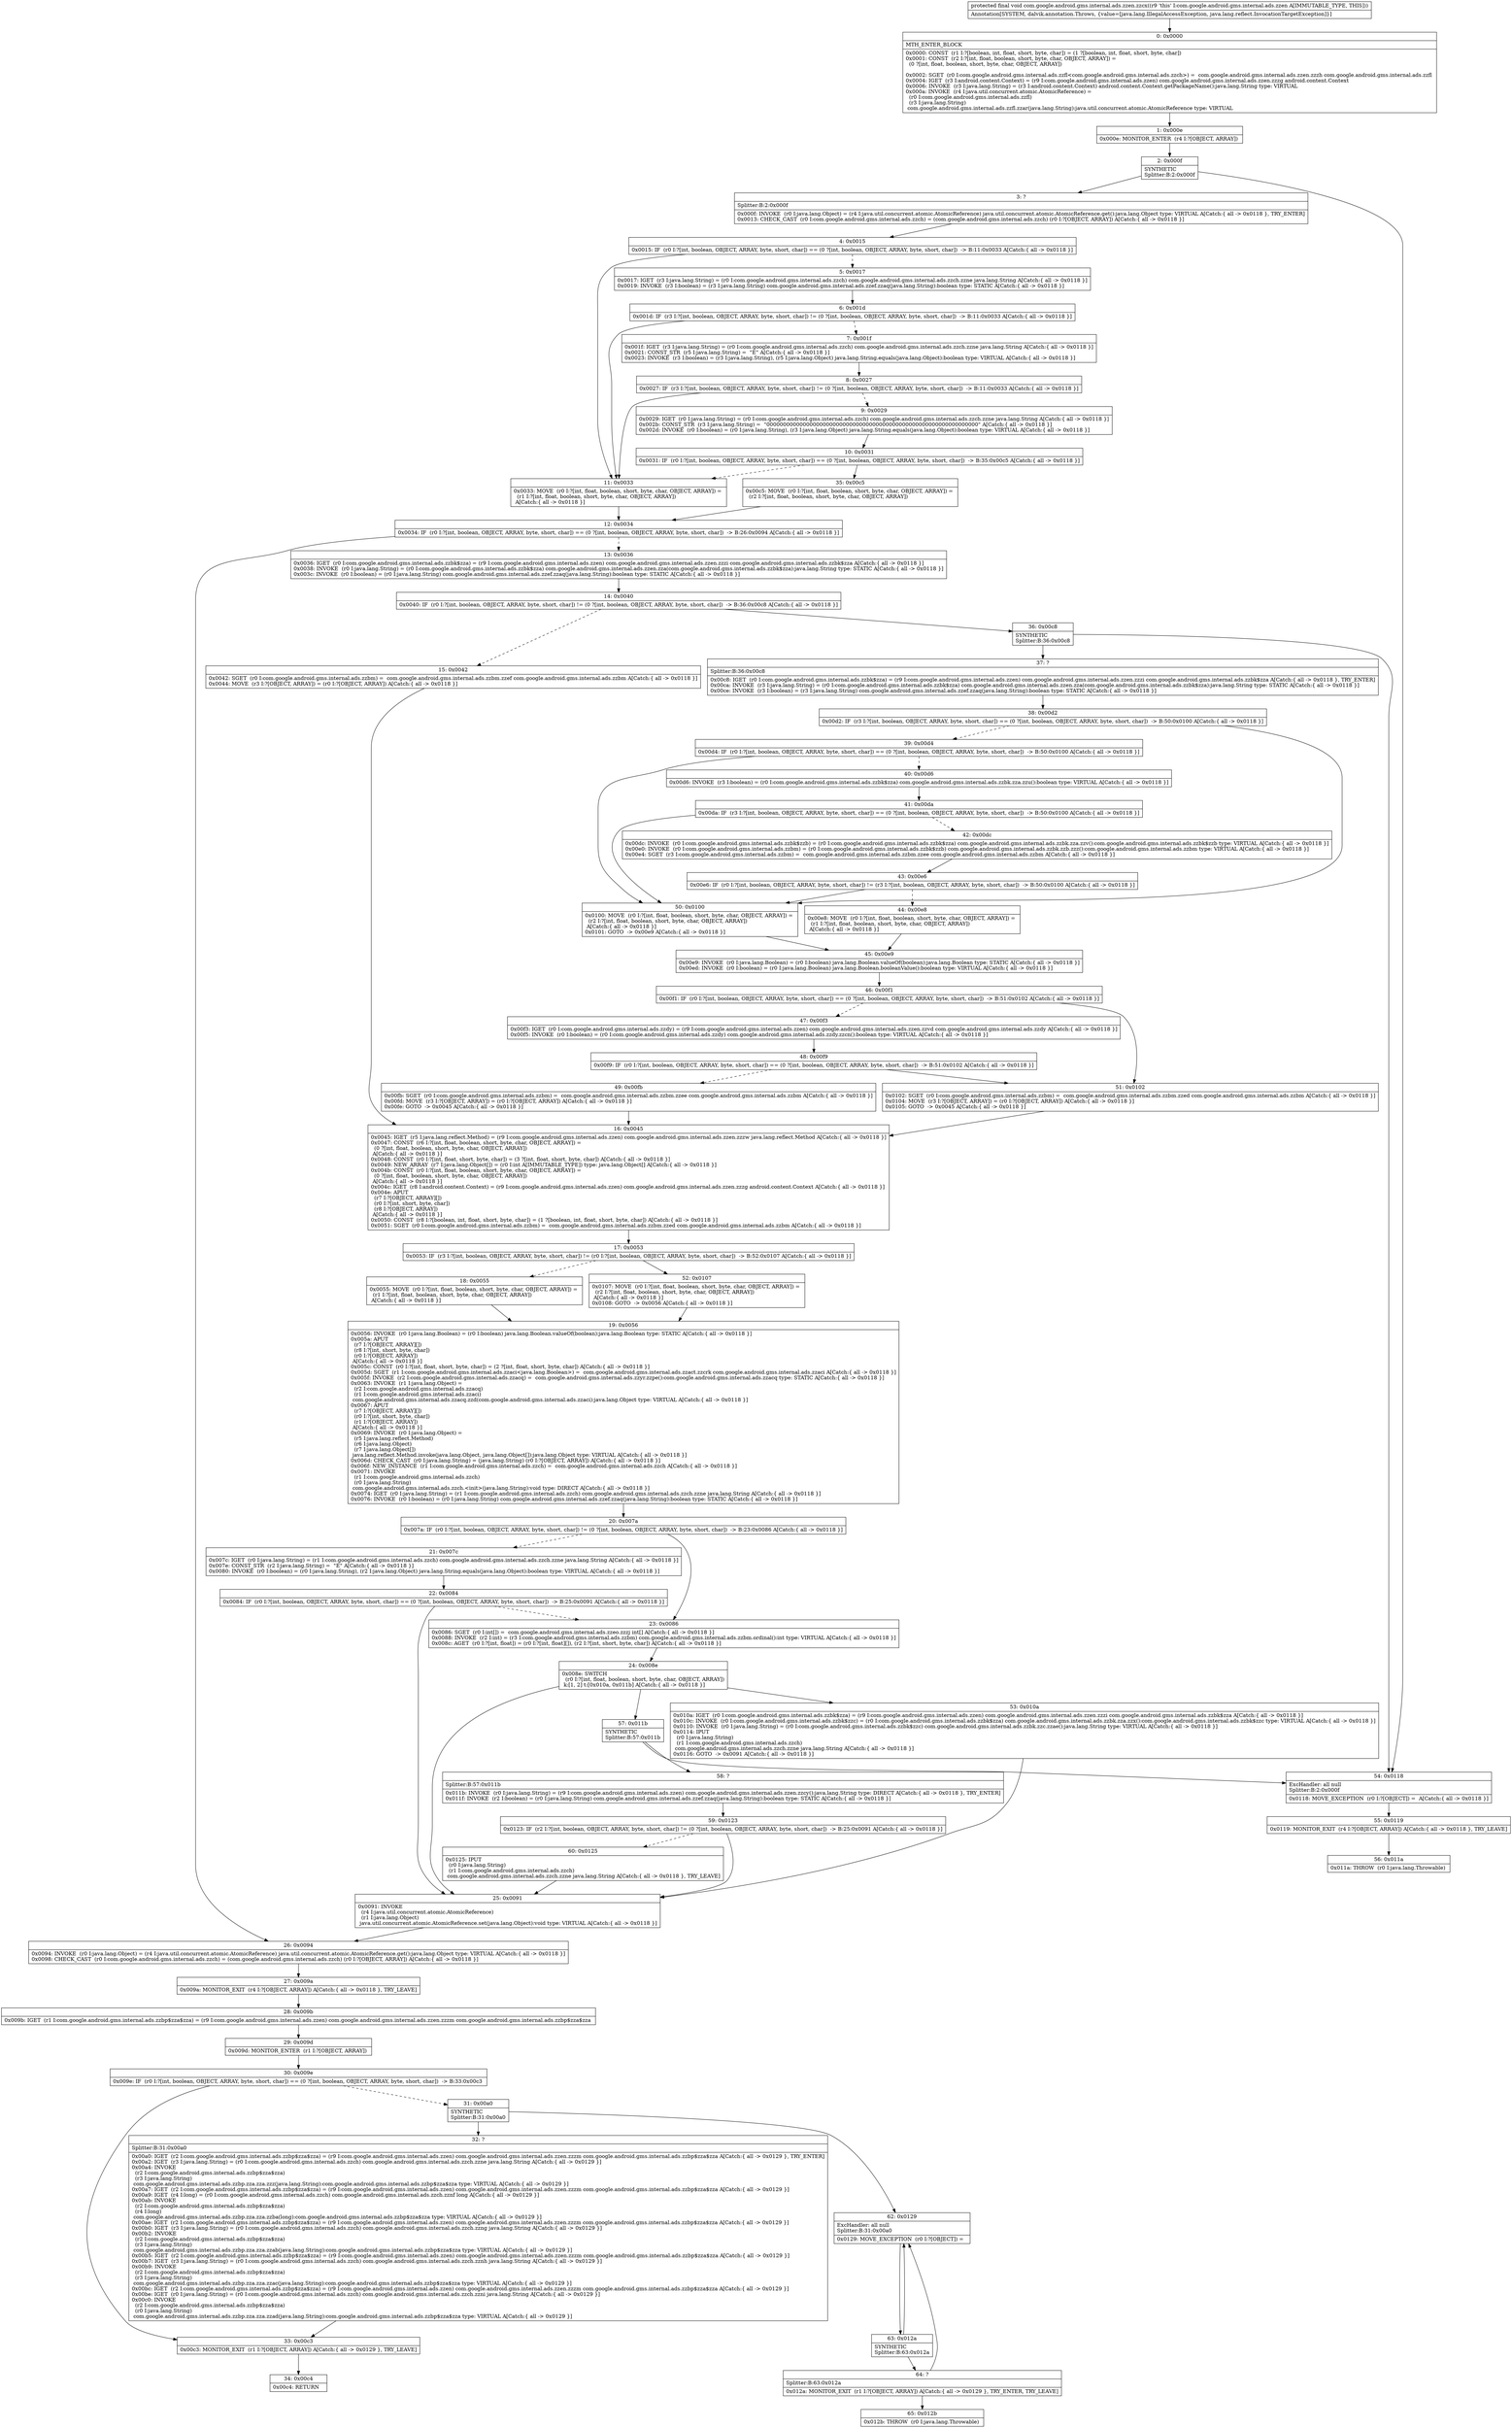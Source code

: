 digraph "CFG forcom.google.android.gms.internal.ads.zzen.zzcx()V" {
Node_0 [shape=record,label="{0\:\ 0x0000|MTH_ENTER_BLOCK\l|0x0000: CONST  (r1 I:?[boolean, int, float, short, byte, char]) = (1 ?[boolean, int, float, short, byte, char]) \l0x0001: CONST  (r2 I:?[int, float, boolean, short, byte, char, OBJECT, ARRAY]) = \l  (0 ?[int, float, boolean, short, byte, char, OBJECT, ARRAY])\l \l0x0002: SGET  (r0 I:com.google.android.gms.internal.ads.zzfl\<com.google.android.gms.internal.ads.zzch\>) =  com.google.android.gms.internal.ads.zzen.zzzh com.google.android.gms.internal.ads.zzfl \l0x0004: IGET  (r3 I:android.content.Context) = (r9 I:com.google.android.gms.internal.ads.zzen) com.google.android.gms.internal.ads.zzen.zzzg android.content.Context \l0x0006: INVOKE  (r3 I:java.lang.String) = (r3 I:android.content.Context) android.content.Context.getPackageName():java.lang.String type: VIRTUAL \l0x000a: INVOKE  (r4 I:java.util.concurrent.atomic.AtomicReference) = \l  (r0 I:com.google.android.gms.internal.ads.zzfl)\l  (r3 I:java.lang.String)\l com.google.android.gms.internal.ads.zzfl.zzar(java.lang.String):java.util.concurrent.atomic.AtomicReference type: VIRTUAL \l}"];
Node_1 [shape=record,label="{1\:\ 0x000e|0x000e: MONITOR_ENTER  (r4 I:?[OBJECT, ARRAY]) \l}"];
Node_2 [shape=record,label="{2\:\ 0x000f|SYNTHETIC\lSplitter:B:2:0x000f\l}"];
Node_3 [shape=record,label="{3\:\ ?|Splitter:B:2:0x000f\l|0x000f: INVOKE  (r0 I:java.lang.Object) = (r4 I:java.util.concurrent.atomic.AtomicReference) java.util.concurrent.atomic.AtomicReference.get():java.lang.Object type: VIRTUAL A[Catch:\{ all \-\> 0x0118 \}, TRY_ENTER]\l0x0013: CHECK_CAST  (r0 I:com.google.android.gms.internal.ads.zzch) = (com.google.android.gms.internal.ads.zzch) (r0 I:?[OBJECT, ARRAY]) A[Catch:\{ all \-\> 0x0118 \}]\l}"];
Node_4 [shape=record,label="{4\:\ 0x0015|0x0015: IF  (r0 I:?[int, boolean, OBJECT, ARRAY, byte, short, char]) == (0 ?[int, boolean, OBJECT, ARRAY, byte, short, char])  \-\> B:11:0x0033 A[Catch:\{ all \-\> 0x0118 \}]\l}"];
Node_5 [shape=record,label="{5\:\ 0x0017|0x0017: IGET  (r3 I:java.lang.String) = (r0 I:com.google.android.gms.internal.ads.zzch) com.google.android.gms.internal.ads.zzch.zzne java.lang.String A[Catch:\{ all \-\> 0x0118 \}]\l0x0019: INVOKE  (r3 I:boolean) = (r3 I:java.lang.String) com.google.android.gms.internal.ads.zzef.zzaq(java.lang.String):boolean type: STATIC A[Catch:\{ all \-\> 0x0118 \}]\l}"];
Node_6 [shape=record,label="{6\:\ 0x001d|0x001d: IF  (r3 I:?[int, boolean, OBJECT, ARRAY, byte, short, char]) != (0 ?[int, boolean, OBJECT, ARRAY, byte, short, char])  \-\> B:11:0x0033 A[Catch:\{ all \-\> 0x0118 \}]\l}"];
Node_7 [shape=record,label="{7\:\ 0x001f|0x001f: IGET  (r3 I:java.lang.String) = (r0 I:com.google.android.gms.internal.ads.zzch) com.google.android.gms.internal.ads.zzch.zzne java.lang.String A[Catch:\{ all \-\> 0x0118 \}]\l0x0021: CONST_STR  (r5 I:java.lang.String) =  \"E\" A[Catch:\{ all \-\> 0x0118 \}]\l0x0023: INVOKE  (r3 I:boolean) = (r3 I:java.lang.String), (r5 I:java.lang.Object) java.lang.String.equals(java.lang.Object):boolean type: VIRTUAL A[Catch:\{ all \-\> 0x0118 \}]\l}"];
Node_8 [shape=record,label="{8\:\ 0x0027|0x0027: IF  (r3 I:?[int, boolean, OBJECT, ARRAY, byte, short, char]) != (0 ?[int, boolean, OBJECT, ARRAY, byte, short, char])  \-\> B:11:0x0033 A[Catch:\{ all \-\> 0x0118 \}]\l}"];
Node_9 [shape=record,label="{9\:\ 0x0029|0x0029: IGET  (r0 I:java.lang.String) = (r0 I:com.google.android.gms.internal.ads.zzch) com.google.android.gms.internal.ads.zzch.zzne java.lang.String A[Catch:\{ all \-\> 0x0118 \}]\l0x002b: CONST_STR  (r3 I:java.lang.String) =  \"0000000000000000000000000000000000000000000000000000000000000000\" A[Catch:\{ all \-\> 0x0118 \}]\l0x002d: INVOKE  (r0 I:boolean) = (r0 I:java.lang.String), (r3 I:java.lang.Object) java.lang.String.equals(java.lang.Object):boolean type: VIRTUAL A[Catch:\{ all \-\> 0x0118 \}]\l}"];
Node_10 [shape=record,label="{10\:\ 0x0031|0x0031: IF  (r0 I:?[int, boolean, OBJECT, ARRAY, byte, short, char]) == (0 ?[int, boolean, OBJECT, ARRAY, byte, short, char])  \-\> B:35:0x00c5 A[Catch:\{ all \-\> 0x0118 \}]\l}"];
Node_11 [shape=record,label="{11\:\ 0x0033|0x0033: MOVE  (r0 I:?[int, float, boolean, short, byte, char, OBJECT, ARRAY]) = \l  (r1 I:?[int, float, boolean, short, byte, char, OBJECT, ARRAY])\l A[Catch:\{ all \-\> 0x0118 \}]\l}"];
Node_12 [shape=record,label="{12\:\ 0x0034|0x0034: IF  (r0 I:?[int, boolean, OBJECT, ARRAY, byte, short, char]) == (0 ?[int, boolean, OBJECT, ARRAY, byte, short, char])  \-\> B:26:0x0094 A[Catch:\{ all \-\> 0x0118 \}]\l}"];
Node_13 [shape=record,label="{13\:\ 0x0036|0x0036: IGET  (r0 I:com.google.android.gms.internal.ads.zzbk$zza) = (r9 I:com.google.android.gms.internal.ads.zzen) com.google.android.gms.internal.ads.zzen.zzzi com.google.android.gms.internal.ads.zzbk$zza A[Catch:\{ all \-\> 0x0118 \}]\l0x0038: INVOKE  (r0 I:java.lang.String) = (r0 I:com.google.android.gms.internal.ads.zzbk$zza) com.google.android.gms.internal.ads.zzen.zza(com.google.android.gms.internal.ads.zzbk$zza):java.lang.String type: STATIC A[Catch:\{ all \-\> 0x0118 \}]\l0x003c: INVOKE  (r0 I:boolean) = (r0 I:java.lang.String) com.google.android.gms.internal.ads.zzef.zzaq(java.lang.String):boolean type: STATIC A[Catch:\{ all \-\> 0x0118 \}]\l}"];
Node_14 [shape=record,label="{14\:\ 0x0040|0x0040: IF  (r0 I:?[int, boolean, OBJECT, ARRAY, byte, short, char]) != (0 ?[int, boolean, OBJECT, ARRAY, byte, short, char])  \-\> B:36:0x00c8 A[Catch:\{ all \-\> 0x0118 \}]\l}"];
Node_15 [shape=record,label="{15\:\ 0x0042|0x0042: SGET  (r0 I:com.google.android.gms.internal.ads.zzbm) =  com.google.android.gms.internal.ads.zzbm.zzef com.google.android.gms.internal.ads.zzbm A[Catch:\{ all \-\> 0x0118 \}]\l0x0044: MOVE  (r3 I:?[OBJECT, ARRAY]) = (r0 I:?[OBJECT, ARRAY]) A[Catch:\{ all \-\> 0x0118 \}]\l}"];
Node_16 [shape=record,label="{16\:\ 0x0045|0x0045: IGET  (r5 I:java.lang.reflect.Method) = (r9 I:com.google.android.gms.internal.ads.zzen) com.google.android.gms.internal.ads.zzen.zzzw java.lang.reflect.Method A[Catch:\{ all \-\> 0x0118 \}]\l0x0047: CONST  (r6 I:?[int, float, boolean, short, byte, char, OBJECT, ARRAY]) = \l  (0 ?[int, float, boolean, short, byte, char, OBJECT, ARRAY])\l A[Catch:\{ all \-\> 0x0118 \}]\l0x0048: CONST  (r0 I:?[int, float, short, byte, char]) = (3 ?[int, float, short, byte, char]) A[Catch:\{ all \-\> 0x0118 \}]\l0x0049: NEW_ARRAY  (r7 I:java.lang.Object[]) = (r0 I:int A[IMMUTABLE_TYPE]) type: java.lang.Object[] A[Catch:\{ all \-\> 0x0118 \}]\l0x004b: CONST  (r0 I:?[int, float, boolean, short, byte, char, OBJECT, ARRAY]) = \l  (0 ?[int, float, boolean, short, byte, char, OBJECT, ARRAY])\l A[Catch:\{ all \-\> 0x0118 \}]\l0x004c: IGET  (r8 I:android.content.Context) = (r9 I:com.google.android.gms.internal.ads.zzen) com.google.android.gms.internal.ads.zzen.zzzg android.content.Context A[Catch:\{ all \-\> 0x0118 \}]\l0x004e: APUT  \l  (r7 I:?[OBJECT, ARRAY][])\l  (r0 I:?[int, short, byte, char])\l  (r8 I:?[OBJECT, ARRAY])\l A[Catch:\{ all \-\> 0x0118 \}]\l0x0050: CONST  (r8 I:?[boolean, int, float, short, byte, char]) = (1 ?[boolean, int, float, short, byte, char]) A[Catch:\{ all \-\> 0x0118 \}]\l0x0051: SGET  (r0 I:com.google.android.gms.internal.ads.zzbm) =  com.google.android.gms.internal.ads.zzbm.zzed com.google.android.gms.internal.ads.zzbm A[Catch:\{ all \-\> 0x0118 \}]\l}"];
Node_17 [shape=record,label="{17\:\ 0x0053|0x0053: IF  (r3 I:?[int, boolean, OBJECT, ARRAY, byte, short, char]) != (r0 I:?[int, boolean, OBJECT, ARRAY, byte, short, char])  \-\> B:52:0x0107 A[Catch:\{ all \-\> 0x0118 \}]\l}"];
Node_18 [shape=record,label="{18\:\ 0x0055|0x0055: MOVE  (r0 I:?[int, float, boolean, short, byte, char, OBJECT, ARRAY]) = \l  (r1 I:?[int, float, boolean, short, byte, char, OBJECT, ARRAY])\l A[Catch:\{ all \-\> 0x0118 \}]\l}"];
Node_19 [shape=record,label="{19\:\ 0x0056|0x0056: INVOKE  (r0 I:java.lang.Boolean) = (r0 I:boolean) java.lang.Boolean.valueOf(boolean):java.lang.Boolean type: STATIC A[Catch:\{ all \-\> 0x0118 \}]\l0x005a: APUT  \l  (r7 I:?[OBJECT, ARRAY][])\l  (r8 I:?[int, short, byte, char])\l  (r0 I:?[OBJECT, ARRAY])\l A[Catch:\{ all \-\> 0x0118 \}]\l0x005c: CONST  (r0 I:?[int, float, short, byte, char]) = (2 ?[int, float, short, byte, char]) A[Catch:\{ all \-\> 0x0118 \}]\l0x005d: SGET  (r1 I:com.google.android.gms.internal.ads.zzaci\<java.lang.Boolean\>) =  com.google.android.gms.internal.ads.zzact.zzcrk com.google.android.gms.internal.ads.zzaci A[Catch:\{ all \-\> 0x0118 \}]\l0x005f: INVOKE  (r2 I:com.google.android.gms.internal.ads.zzacq) =  com.google.android.gms.internal.ads.zzyr.zzpe():com.google.android.gms.internal.ads.zzacq type: STATIC A[Catch:\{ all \-\> 0x0118 \}]\l0x0063: INVOKE  (r1 I:java.lang.Object) = \l  (r2 I:com.google.android.gms.internal.ads.zzacq)\l  (r1 I:com.google.android.gms.internal.ads.zzaci)\l com.google.android.gms.internal.ads.zzacq.zzd(com.google.android.gms.internal.ads.zzaci):java.lang.Object type: VIRTUAL A[Catch:\{ all \-\> 0x0118 \}]\l0x0067: APUT  \l  (r7 I:?[OBJECT, ARRAY][])\l  (r0 I:?[int, short, byte, char])\l  (r1 I:?[OBJECT, ARRAY])\l A[Catch:\{ all \-\> 0x0118 \}]\l0x0069: INVOKE  (r0 I:java.lang.Object) = \l  (r5 I:java.lang.reflect.Method)\l  (r6 I:java.lang.Object)\l  (r7 I:java.lang.Object[])\l java.lang.reflect.Method.invoke(java.lang.Object, java.lang.Object[]):java.lang.Object type: VIRTUAL A[Catch:\{ all \-\> 0x0118 \}]\l0x006d: CHECK_CAST  (r0 I:java.lang.String) = (java.lang.String) (r0 I:?[OBJECT, ARRAY]) A[Catch:\{ all \-\> 0x0118 \}]\l0x006f: NEW_INSTANCE  (r1 I:com.google.android.gms.internal.ads.zzch) =  com.google.android.gms.internal.ads.zzch A[Catch:\{ all \-\> 0x0118 \}]\l0x0071: INVOKE  \l  (r1 I:com.google.android.gms.internal.ads.zzch)\l  (r0 I:java.lang.String)\l com.google.android.gms.internal.ads.zzch.\<init\>(java.lang.String):void type: DIRECT A[Catch:\{ all \-\> 0x0118 \}]\l0x0074: IGET  (r0 I:java.lang.String) = (r1 I:com.google.android.gms.internal.ads.zzch) com.google.android.gms.internal.ads.zzch.zzne java.lang.String A[Catch:\{ all \-\> 0x0118 \}]\l0x0076: INVOKE  (r0 I:boolean) = (r0 I:java.lang.String) com.google.android.gms.internal.ads.zzef.zzaq(java.lang.String):boolean type: STATIC A[Catch:\{ all \-\> 0x0118 \}]\l}"];
Node_20 [shape=record,label="{20\:\ 0x007a|0x007a: IF  (r0 I:?[int, boolean, OBJECT, ARRAY, byte, short, char]) != (0 ?[int, boolean, OBJECT, ARRAY, byte, short, char])  \-\> B:23:0x0086 A[Catch:\{ all \-\> 0x0118 \}]\l}"];
Node_21 [shape=record,label="{21\:\ 0x007c|0x007c: IGET  (r0 I:java.lang.String) = (r1 I:com.google.android.gms.internal.ads.zzch) com.google.android.gms.internal.ads.zzch.zzne java.lang.String A[Catch:\{ all \-\> 0x0118 \}]\l0x007e: CONST_STR  (r2 I:java.lang.String) =  \"E\" A[Catch:\{ all \-\> 0x0118 \}]\l0x0080: INVOKE  (r0 I:boolean) = (r0 I:java.lang.String), (r2 I:java.lang.Object) java.lang.String.equals(java.lang.Object):boolean type: VIRTUAL A[Catch:\{ all \-\> 0x0118 \}]\l}"];
Node_22 [shape=record,label="{22\:\ 0x0084|0x0084: IF  (r0 I:?[int, boolean, OBJECT, ARRAY, byte, short, char]) == (0 ?[int, boolean, OBJECT, ARRAY, byte, short, char])  \-\> B:25:0x0091 A[Catch:\{ all \-\> 0x0118 \}]\l}"];
Node_23 [shape=record,label="{23\:\ 0x0086|0x0086: SGET  (r0 I:int[]) =  com.google.android.gms.internal.ads.zzeo.zzzj int[] A[Catch:\{ all \-\> 0x0118 \}]\l0x0088: INVOKE  (r2 I:int) = (r3 I:com.google.android.gms.internal.ads.zzbm) com.google.android.gms.internal.ads.zzbm.ordinal():int type: VIRTUAL A[Catch:\{ all \-\> 0x0118 \}]\l0x008c: AGET  (r0 I:?[int, float]) = (r0 I:?[int, float][]), (r2 I:?[int, short, byte, char]) A[Catch:\{ all \-\> 0x0118 \}]\l}"];
Node_24 [shape=record,label="{24\:\ 0x008e|0x008e: SWITCH  \l  (r0 I:?[int, float, boolean, short, byte, char, OBJECT, ARRAY])\l k:[1, 2] t:[0x010a, 0x011b] A[Catch:\{ all \-\> 0x0118 \}]\l}"];
Node_25 [shape=record,label="{25\:\ 0x0091|0x0091: INVOKE  \l  (r4 I:java.util.concurrent.atomic.AtomicReference)\l  (r1 I:java.lang.Object)\l java.util.concurrent.atomic.AtomicReference.set(java.lang.Object):void type: VIRTUAL A[Catch:\{ all \-\> 0x0118 \}]\l}"];
Node_26 [shape=record,label="{26\:\ 0x0094|0x0094: INVOKE  (r0 I:java.lang.Object) = (r4 I:java.util.concurrent.atomic.AtomicReference) java.util.concurrent.atomic.AtomicReference.get():java.lang.Object type: VIRTUAL A[Catch:\{ all \-\> 0x0118 \}]\l0x0098: CHECK_CAST  (r0 I:com.google.android.gms.internal.ads.zzch) = (com.google.android.gms.internal.ads.zzch) (r0 I:?[OBJECT, ARRAY]) A[Catch:\{ all \-\> 0x0118 \}]\l}"];
Node_27 [shape=record,label="{27\:\ 0x009a|0x009a: MONITOR_EXIT  (r4 I:?[OBJECT, ARRAY]) A[Catch:\{ all \-\> 0x0118 \}, TRY_LEAVE]\l}"];
Node_28 [shape=record,label="{28\:\ 0x009b|0x009b: IGET  (r1 I:com.google.android.gms.internal.ads.zzbp$zza$zza) = (r9 I:com.google.android.gms.internal.ads.zzen) com.google.android.gms.internal.ads.zzen.zzzm com.google.android.gms.internal.ads.zzbp$zza$zza \l}"];
Node_29 [shape=record,label="{29\:\ 0x009d|0x009d: MONITOR_ENTER  (r1 I:?[OBJECT, ARRAY]) \l}"];
Node_30 [shape=record,label="{30\:\ 0x009e|0x009e: IF  (r0 I:?[int, boolean, OBJECT, ARRAY, byte, short, char]) == (0 ?[int, boolean, OBJECT, ARRAY, byte, short, char])  \-\> B:33:0x00c3 \l}"];
Node_31 [shape=record,label="{31\:\ 0x00a0|SYNTHETIC\lSplitter:B:31:0x00a0\l}"];
Node_32 [shape=record,label="{32\:\ ?|Splitter:B:31:0x00a0\l|0x00a0: IGET  (r2 I:com.google.android.gms.internal.ads.zzbp$zza$zza) = (r9 I:com.google.android.gms.internal.ads.zzen) com.google.android.gms.internal.ads.zzen.zzzm com.google.android.gms.internal.ads.zzbp$zza$zza A[Catch:\{ all \-\> 0x0129 \}, TRY_ENTER]\l0x00a2: IGET  (r3 I:java.lang.String) = (r0 I:com.google.android.gms.internal.ads.zzch) com.google.android.gms.internal.ads.zzch.zzne java.lang.String A[Catch:\{ all \-\> 0x0129 \}]\l0x00a4: INVOKE  \l  (r2 I:com.google.android.gms.internal.ads.zzbp$zza$zza)\l  (r3 I:java.lang.String)\l com.google.android.gms.internal.ads.zzbp.zza.zza.zzz(java.lang.String):com.google.android.gms.internal.ads.zzbp$zza$zza type: VIRTUAL A[Catch:\{ all \-\> 0x0129 \}]\l0x00a7: IGET  (r2 I:com.google.android.gms.internal.ads.zzbp$zza$zza) = (r9 I:com.google.android.gms.internal.ads.zzen) com.google.android.gms.internal.ads.zzen.zzzm com.google.android.gms.internal.ads.zzbp$zza$zza A[Catch:\{ all \-\> 0x0129 \}]\l0x00a9: IGET  (r4 I:long) = (r0 I:com.google.android.gms.internal.ads.zzch) com.google.android.gms.internal.ads.zzch.zznf long A[Catch:\{ all \-\> 0x0129 \}]\l0x00ab: INVOKE  \l  (r2 I:com.google.android.gms.internal.ads.zzbp$zza$zza)\l  (r4 I:long)\l com.google.android.gms.internal.ads.zzbp.zza.zza.zzba(long):com.google.android.gms.internal.ads.zzbp$zza$zza type: VIRTUAL A[Catch:\{ all \-\> 0x0129 \}]\l0x00ae: IGET  (r2 I:com.google.android.gms.internal.ads.zzbp$zza$zza) = (r9 I:com.google.android.gms.internal.ads.zzen) com.google.android.gms.internal.ads.zzen.zzzm com.google.android.gms.internal.ads.zzbp$zza$zza A[Catch:\{ all \-\> 0x0129 \}]\l0x00b0: IGET  (r3 I:java.lang.String) = (r0 I:com.google.android.gms.internal.ads.zzch) com.google.android.gms.internal.ads.zzch.zzng java.lang.String A[Catch:\{ all \-\> 0x0129 \}]\l0x00b2: INVOKE  \l  (r2 I:com.google.android.gms.internal.ads.zzbp$zza$zza)\l  (r3 I:java.lang.String)\l com.google.android.gms.internal.ads.zzbp.zza.zza.zzab(java.lang.String):com.google.android.gms.internal.ads.zzbp$zza$zza type: VIRTUAL A[Catch:\{ all \-\> 0x0129 \}]\l0x00b5: IGET  (r2 I:com.google.android.gms.internal.ads.zzbp$zza$zza) = (r9 I:com.google.android.gms.internal.ads.zzen) com.google.android.gms.internal.ads.zzen.zzzm com.google.android.gms.internal.ads.zzbp$zza$zza A[Catch:\{ all \-\> 0x0129 \}]\l0x00b7: IGET  (r3 I:java.lang.String) = (r0 I:com.google.android.gms.internal.ads.zzch) com.google.android.gms.internal.ads.zzch.zznh java.lang.String A[Catch:\{ all \-\> 0x0129 \}]\l0x00b9: INVOKE  \l  (r2 I:com.google.android.gms.internal.ads.zzbp$zza$zza)\l  (r3 I:java.lang.String)\l com.google.android.gms.internal.ads.zzbp.zza.zza.zzac(java.lang.String):com.google.android.gms.internal.ads.zzbp$zza$zza type: VIRTUAL A[Catch:\{ all \-\> 0x0129 \}]\l0x00bc: IGET  (r2 I:com.google.android.gms.internal.ads.zzbp$zza$zza) = (r9 I:com.google.android.gms.internal.ads.zzen) com.google.android.gms.internal.ads.zzen.zzzm com.google.android.gms.internal.ads.zzbp$zza$zza A[Catch:\{ all \-\> 0x0129 \}]\l0x00be: IGET  (r0 I:java.lang.String) = (r0 I:com.google.android.gms.internal.ads.zzch) com.google.android.gms.internal.ads.zzch.zzni java.lang.String A[Catch:\{ all \-\> 0x0129 \}]\l0x00c0: INVOKE  \l  (r2 I:com.google.android.gms.internal.ads.zzbp$zza$zza)\l  (r0 I:java.lang.String)\l com.google.android.gms.internal.ads.zzbp.zza.zza.zzad(java.lang.String):com.google.android.gms.internal.ads.zzbp$zza$zza type: VIRTUAL A[Catch:\{ all \-\> 0x0129 \}]\l}"];
Node_33 [shape=record,label="{33\:\ 0x00c3|0x00c3: MONITOR_EXIT  (r1 I:?[OBJECT, ARRAY]) A[Catch:\{ all \-\> 0x0129 \}, TRY_LEAVE]\l}"];
Node_34 [shape=record,label="{34\:\ 0x00c4|0x00c4: RETURN   \l}"];
Node_35 [shape=record,label="{35\:\ 0x00c5|0x00c5: MOVE  (r0 I:?[int, float, boolean, short, byte, char, OBJECT, ARRAY]) = \l  (r2 I:?[int, float, boolean, short, byte, char, OBJECT, ARRAY])\l \l}"];
Node_36 [shape=record,label="{36\:\ 0x00c8|SYNTHETIC\lSplitter:B:36:0x00c8\l}"];
Node_37 [shape=record,label="{37\:\ ?|Splitter:B:36:0x00c8\l|0x00c8: IGET  (r0 I:com.google.android.gms.internal.ads.zzbk$zza) = (r9 I:com.google.android.gms.internal.ads.zzen) com.google.android.gms.internal.ads.zzen.zzzi com.google.android.gms.internal.ads.zzbk$zza A[Catch:\{ all \-\> 0x0118 \}, TRY_ENTER]\l0x00ca: INVOKE  (r3 I:java.lang.String) = (r0 I:com.google.android.gms.internal.ads.zzbk$zza) com.google.android.gms.internal.ads.zzen.zza(com.google.android.gms.internal.ads.zzbk$zza):java.lang.String type: STATIC A[Catch:\{ all \-\> 0x0118 \}]\l0x00ce: INVOKE  (r3 I:boolean) = (r3 I:java.lang.String) com.google.android.gms.internal.ads.zzef.zzaq(java.lang.String):boolean type: STATIC A[Catch:\{ all \-\> 0x0118 \}]\l}"];
Node_38 [shape=record,label="{38\:\ 0x00d2|0x00d2: IF  (r3 I:?[int, boolean, OBJECT, ARRAY, byte, short, char]) == (0 ?[int, boolean, OBJECT, ARRAY, byte, short, char])  \-\> B:50:0x0100 A[Catch:\{ all \-\> 0x0118 \}]\l}"];
Node_39 [shape=record,label="{39\:\ 0x00d4|0x00d4: IF  (r0 I:?[int, boolean, OBJECT, ARRAY, byte, short, char]) == (0 ?[int, boolean, OBJECT, ARRAY, byte, short, char])  \-\> B:50:0x0100 A[Catch:\{ all \-\> 0x0118 \}]\l}"];
Node_40 [shape=record,label="{40\:\ 0x00d6|0x00d6: INVOKE  (r3 I:boolean) = (r0 I:com.google.android.gms.internal.ads.zzbk$zza) com.google.android.gms.internal.ads.zzbk.zza.zzu():boolean type: VIRTUAL A[Catch:\{ all \-\> 0x0118 \}]\l}"];
Node_41 [shape=record,label="{41\:\ 0x00da|0x00da: IF  (r3 I:?[int, boolean, OBJECT, ARRAY, byte, short, char]) == (0 ?[int, boolean, OBJECT, ARRAY, byte, short, char])  \-\> B:50:0x0100 A[Catch:\{ all \-\> 0x0118 \}]\l}"];
Node_42 [shape=record,label="{42\:\ 0x00dc|0x00dc: INVOKE  (r0 I:com.google.android.gms.internal.ads.zzbk$zzb) = (r0 I:com.google.android.gms.internal.ads.zzbk$zza) com.google.android.gms.internal.ads.zzbk.zza.zzv():com.google.android.gms.internal.ads.zzbk$zzb type: VIRTUAL A[Catch:\{ all \-\> 0x0118 \}]\l0x00e0: INVOKE  (r0 I:com.google.android.gms.internal.ads.zzbm) = (r0 I:com.google.android.gms.internal.ads.zzbk$zzb) com.google.android.gms.internal.ads.zzbk.zzb.zzz():com.google.android.gms.internal.ads.zzbm type: VIRTUAL A[Catch:\{ all \-\> 0x0118 \}]\l0x00e4: SGET  (r3 I:com.google.android.gms.internal.ads.zzbm) =  com.google.android.gms.internal.ads.zzbm.zzee com.google.android.gms.internal.ads.zzbm A[Catch:\{ all \-\> 0x0118 \}]\l}"];
Node_43 [shape=record,label="{43\:\ 0x00e6|0x00e6: IF  (r0 I:?[int, boolean, OBJECT, ARRAY, byte, short, char]) != (r3 I:?[int, boolean, OBJECT, ARRAY, byte, short, char])  \-\> B:50:0x0100 A[Catch:\{ all \-\> 0x0118 \}]\l}"];
Node_44 [shape=record,label="{44\:\ 0x00e8|0x00e8: MOVE  (r0 I:?[int, float, boolean, short, byte, char, OBJECT, ARRAY]) = \l  (r1 I:?[int, float, boolean, short, byte, char, OBJECT, ARRAY])\l A[Catch:\{ all \-\> 0x0118 \}]\l}"];
Node_45 [shape=record,label="{45\:\ 0x00e9|0x00e9: INVOKE  (r0 I:java.lang.Boolean) = (r0 I:boolean) java.lang.Boolean.valueOf(boolean):java.lang.Boolean type: STATIC A[Catch:\{ all \-\> 0x0118 \}]\l0x00ed: INVOKE  (r0 I:boolean) = (r0 I:java.lang.Boolean) java.lang.Boolean.booleanValue():boolean type: VIRTUAL A[Catch:\{ all \-\> 0x0118 \}]\l}"];
Node_46 [shape=record,label="{46\:\ 0x00f1|0x00f1: IF  (r0 I:?[int, boolean, OBJECT, ARRAY, byte, short, char]) == (0 ?[int, boolean, OBJECT, ARRAY, byte, short, char])  \-\> B:51:0x0102 A[Catch:\{ all \-\> 0x0118 \}]\l}"];
Node_47 [shape=record,label="{47\:\ 0x00f3|0x00f3: IGET  (r0 I:com.google.android.gms.internal.ads.zzdy) = (r9 I:com.google.android.gms.internal.ads.zzen) com.google.android.gms.internal.ads.zzen.zzvd com.google.android.gms.internal.ads.zzdy A[Catch:\{ all \-\> 0x0118 \}]\l0x00f5: INVOKE  (r0 I:boolean) = (r0 I:com.google.android.gms.internal.ads.zzdy) com.google.android.gms.internal.ads.zzdy.zzcn():boolean type: VIRTUAL A[Catch:\{ all \-\> 0x0118 \}]\l}"];
Node_48 [shape=record,label="{48\:\ 0x00f9|0x00f9: IF  (r0 I:?[int, boolean, OBJECT, ARRAY, byte, short, char]) == (0 ?[int, boolean, OBJECT, ARRAY, byte, short, char])  \-\> B:51:0x0102 A[Catch:\{ all \-\> 0x0118 \}]\l}"];
Node_49 [shape=record,label="{49\:\ 0x00fb|0x00fb: SGET  (r0 I:com.google.android.gms.internal.ads.zzbm) =  com.google.android.gms.internal.ads.zzbm.zzee com.google.android.gms.internal.ads.zzbm A[Catch:\{ all \-\> 0x0118 \}]\l0x00fd: MOVE  (r3 I:?[OBJECT, ARRAY]) = (r0 I:?[OBJECT, ARRAY]) A[Catch:\{ all \-\> 0x0118 \}]\l0x00fe: GOTO  \-\> 0x0045 A[Catch:\{ all \-\> 0x0118 \}]\l}"];
Node_50 [shape=record,label="{50\:\ 0x0100|0x0100: MOVE  (r0 I:?[int, float, boolean, short, byte, char, OBJECT, ARRAY]) = \l  (r2 I:?[int, float, boolean, short, byte, char, OBJECT, ARRAY])\l A[Catch:\{ all \-\> 0x0118 \}]\l0x0101: GOTO  \-\> 0x00e9 A[Catch:\{ all \-\> 0x0118 \}]\l}"];
Node_51 [shape=record,label="{51\:\ 0x0102|0x0102: SGET  (r0 I:com.google.android.gms.internal.ads.zzbm) =  com.google.android.gms.internal.ads.zzbm.zzed com.google.android.gms.internal.ads.zzbm A[Catch:\{ all \-\> 0x0118 \}]\l0x0104: MOVE  (r3 I:?[OBJECT, ARRAY]) = (r0 I:?[OBJECT, ARRAY]) A[Catch:\{ all \-\> 0x0118 \}]\l0x0105: GOTO  \-\> 0x0045 A[Catch:\{ all \-\> 0x0118 \}]\l}"];
Node_52 [shape=record,label="{52\:\ 0x0107|0x0107: MOVE  (r0 I:?[int, float, boolean, short, byte, char, OBJECT, ARRAY]) = \l  (r2 I:?[int, float, boolean, short, byte, char, OBJECT, ARRAY])\l A[Catch:\{ all \-\> 0x0118 \}]\l0x0108: GOTO  \-\> 0x0056 A[Catch:\{ all \-\> 0x0118 \}]\l}"];
Node_53 [shape=record,label="{53\:\ 0x010a|0x010a: IGET  (r0 I:com.google.android.gms.internal.ads.zzbk$zza) = (r9 I:com.google.android.gms.internal.ads.zzen) com.google.android.gms.internal.ads.zzen.zzzi com.google.android.gms.internal.ads.zzbk$zza A[Catch:\{ all \-\> 0x0118 \}]\l0x010c: INVOKE  (r0 I:com.google.android.gms.internal.ads.zzbk$zzc) = (r0 I:com.google.android.gms.internal.ads.zzbk$zza) com.google.android.gms.internal.ads.zzbk.zza.zzx():com.google.android.gms.internal.ads.zzbk$zzc type: VIRTUAL A[Catch:\{ all \-\> 0x0118 \}]\l0x0110: INVOKE  (r0 I:java.lang.String) = (r0 I:com.google.android.gms.internal.ads.zzbk$zzc) com.google.android.gms.internal.ads.zzbk.zzc.zzae():java.lang.String type: VIRTUAL A[Catch:\{ all \-\> 0x0118 \}]\l0x0114: IPUT  \l  (r0 I:java.lang.String)\l  (r1 I:com.google.android.gms.internal.ads.zzch)\l com.google.android.gms.internal.ads.zzch.zzne java.lang.String A[Catch:\{ all \-\> 0x0118 \}]\l0x0116: GOTO  \-\> 0x0091 A[Catch:\{ all \-\> 0x0118 \}]\l}"];
Node_54 [shape=record,label="{54\:\ 0x0118|ExcHandler: all null\lSplitter:B:2:0x000f\l|0x0118: MOVE_EXCEPTION  (r0 I:?[OBJECT]) =  A[Catch:\{ all \-\> 0x0118 \}]\l}"];
Node_55 [shape=record,label="{55\:\ 0x0119|0x0119: MONITOR_EXIT  (r4 I:?[OBJECT, ARRAY]) A[Catch:\{ all \-\> 0x0118 \}, TRY_LEAVE]\l}"];
Node_56 [shape=record,label="{56\:\ 0x011a|0x011a: THROW  (r0 I:java.lang.Throwable) \l}"];
Node_57 [shape=record,label="{57\:\ 0x011b|SYNTHETIC\lSplitter:B:57:0x011b\l}"];
Node_58 [shape=record,label="{58\:\ ?|Splitter:B:57:0x011b\l|0x011b: INVOKE  (r0 I:java.lang.String) = (r9 I:com.google.android.gms.internal.ads.zzen) com.google.android.gms.internal.ads.zzen.zzcy():java.lang.String type: DIRECT A[Catch:\{ all \-\> 0x0118 \}, TRY_ENTER]\l0x011f: INVOKE  (r2 I:boolean) = (r0 I:java.lang.String) com.google.android.gms.internal.ads.zzef.zzaq(java.lang.String):boolean type: STATIC A[Catch:\{ all \-\> 0x0118 \}]\l}"];
Node_59 [shape=record,label="{59\:\ 0x0123|0x0123: IF  (r2 I:?[int, boolean, OBJECT, ARRAY, byte, short, char]) != (0 ?[int, boolean, OBJECT, ARRAY, byte, short, char])  \-\> B:25:0x0091 A[Catch:\{ all \-\> 0x0118 \}]\l}"];
Node_60 [shape=record,label="{60\:\ 0x0125|0x0125: IPUT  \l  (r0 I:java.lang.String)\l  (r1 I:com.google.android.gms.internal.ads.zzch)\l com.google.android.gms.internal.ads.zzch.zzne java.lang.String A[Catch:\{ all \-\> 0x0118 \}, TRY_LEAVE]\l}"];
Node_62 [shape=record,label="{62\:\ 0x0129|ExcHandler: all null\lSplitter:B:31:0x00a0\l|0x0129: MOVE_EXCEPTION  (r0 I:?[OBJECT]) =  \l}"];
Node_63 [shape=record,label="{63\:\ 0x012a|SYNTHETIC\lSplitter:B:63:0x012a\l}"];
Node_64 [shape=record,label="{64\:\ ?|Splitter:B:63:0x012a\l|0x012a: MONITOR_EXIT  (r1 I:?[OBJECT, ARRAY]) A[Catch:\{ all \-\> 0x0129 \}, TRY_ENTER, TRY_LEAVE]\l}"];
Node_65 [shape=record,label="{65\:\ 0x012b|0x012b: THROW  (r0 I:java.lang.Throwable) \l}"];
MethodNode[shape=record,label="{protected final void com.google.android.gms.internal.ads.zzen.zzcx((r9 'this' I:com.google.android.gms.internal.ads.zzen A[IMMUTABLE_TYPE, THIS]))  | Annotation[SYSTEM, dalvik.annotation.Throws, \{value=[java.lang.IllegalAccessException, java.lang.reflect.InvocationTargetException]\}]\l}"];
MethodNode -> Node_0;
Node_0 -> Node_1;
Node_1 -> Node_2;
Node_2 -> Node_3;
Node_2 -> Node_54;
Node_3 -> Node_4;
Node_4 -> Node_5[style=dashed];
Node_4 -> Node_11;
Node_5 -> Node_6;
Node_6 -> Node_7[style=dashed];
Node_6 -> Node_11;
Node_7 -> Node_8;
Node_8 -> Node_9[style=dashed];
Node_8 -> Node_11;
Node_9 -> Node_10;
Node_10 -> Node_11[style=dashed];
Node_10 -> Node_35;
Node_11 -> Node_12;
Node_12 -> Node_13[style=dashed];
Node_12 -> Node_26;
Node_13 -> Node_14;
Node_14 -> Node_15[style=dashed];
Node_14 -> Node_36;
Node_15 -> Node_16;
Node_16 -> Node_17;
Node_17 -> Node_18[style=dashed];
Node_17 -> Node_52;
Node_18 -> Node_19;
Node_19 -> Node_20;
Node_20 -> Node_21[style=dashed];
Node_20 -> Node_23;
Node_21 -> Node_22;
Node_22 -> Node_23[style=dashed];
Node_22 -> Node_25;
Node_23 -> Node_24;
Node_24 -> Node_25;
Node_24 -> Node_53;
Node_24 -> Node_57;
Node_25 -> Node_26;
Node_26 -> Node_27;
Node_27 -> Node_28;
Node_28 -> Node_29;
Node_29 -> Node_30;
Node_30 -> Node_31[style=dashed];
Node_30 -> Node_33;
Node_31 -> Node_32;
Node_31 -> Node_62;
Node_32 -> Node_33;
Node_33 -> Node_34;
Node_35 -> Node_12;
Node_36 -> Node_37;
Node_36 -> Node_54;
Node_37 -> Node_38;
Node_38 -> Node_39[style=dashed];
Node_38 -> Node_50;
Node_39 -> Node_40[style=dashed];
Node_39 -> Node_50;
Node_40 -> Node_41;
Node_41 -> Node_42[style=dashed];
Node_41 -> Node_50;
Node_42 -> Node_43;
Node_43 -> Node_44[style=dashed];
Node_43 -> Node_50;
Node_44 -> Node_45;
Node_45 -> Node_46;
Node_46 -> Node_47[style=dashed];
Node_46 -> Node_51;
Node_47 -> Node_48;
Node_48 -> Node_49[style=dashed];
Node_48 -> Node_51;
Node_49 -> Node_16;
Node_50 -> Node_45;
Node_51 -> Node_16;
Node_52 -> Node_19;
Node_53 -> Node_25;
Node_54 -> Node_55;
Node_55 -> Node_56;
Node_57 -> Node_58;
Node_57 -> Node_54;
Node_58 -> Node_59;
Node_59 -> Node_25;
Node_59 -> Node_60[style=dashed];
Node_60 -> Node_25;
Node_62 -> Node_63;
Node_63 -> Node_64;
Node_63 -> Node_62;
Node_64 -> Node_65;
Node_64 -> Node_62;
}

